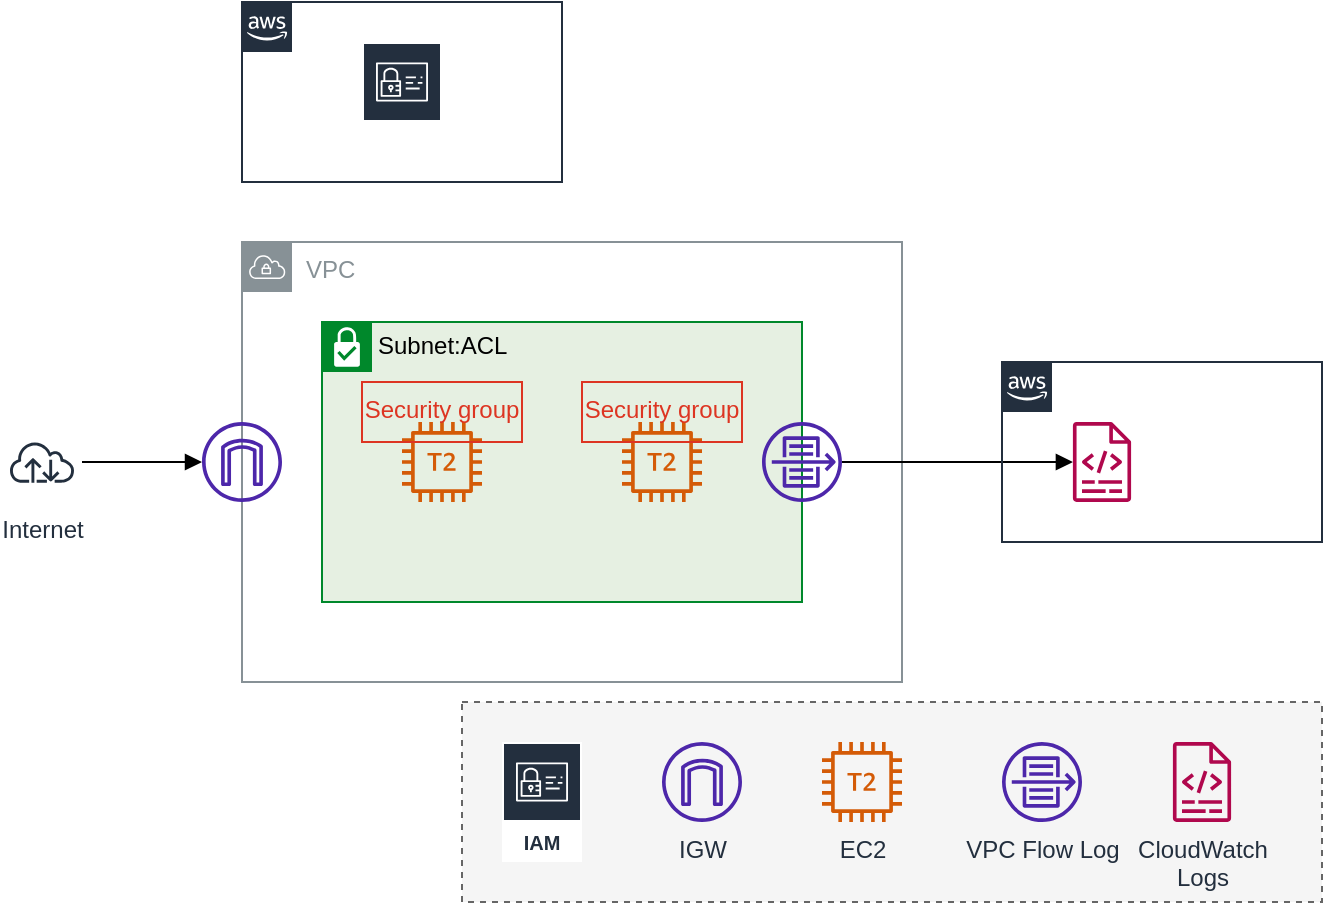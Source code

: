 <mxfile version="20.8.16" type="device"><diagram name="페이지-1" id="ZwZmVZWQJ-ZxWS9Eo1Qq"><mxGraphModel dx="1062" dy="877" grid="1" gridSize="10" guides="1" tooltips="1" connect="1" arrows="1" fold="1" page="1" pageScale="1" pageWidth="827" pageHeight="1169" math="0" shadow="0"><root><mxCell id="0"/><mxCell id="1" parent="0"/><mxCell id="3YoVDmdwNKGJS68jUYAv-22" value="Subnet:ACL" style="shape=mxgraph.ibm.box;prType=subnet;fontStyle=0;verticalAlign=top;align=left;spacingLeft=32;spacingTop=4;fillColor=#E6F0E2;rounded=0;whiteSpace=wrap;html=1;strokeColor=#00882B;strokeWidth=1;dashed=0;container=1;spacing=-4;collapsible=0;expand=0;recursiveResize=0;" vertex="1" parent="1"><mxGeometry x="240" y="200" width="240" height="140" as="geometry"/></mxCell><mxCell id="3YoVDmdwNKGJS68jUYAv-1" value="VPC" style="sketch=0;outlineConnect=0;gradientColor=none;html=1;whiteSpace=wrap;fontSize=12;fontStyle=0;shape=mxgraph.aws4.group;grIcon=mxgraph.aws4.group_vpc;strokeColor=#879196;fillColor=none;verticalAlign=top;align=left;spacingLeft=30;fontColor=#879196;dashed=0;" vertex="1" parent="1"><mxGeometry x="200" y="160" width="330" height="220" as="geometry"/></mxCell><mxCell id="3YoVDmdwNKGJS68jUYAv-3" value="" style="rounded=0;whiteSpace=wrap;html=1;fillColor=#f5f5f5;fontColor=#333333;strokeColor=#666666;dashed=1;" vertex="1" parent="1"><mxGeometry x="310" y="390" width="430" height="100" as="geometry"/></mxCell><mxCell id="3YoVDmdwNKGJS68jUYAv-7" value="IAM" style="sketch=0;outlineConnect=0;fontColor=#232F3E;gradientColor=none;strokeColor=#ffffff;fillColor=#232F3E;dashed=0;verticalLabelPosition=middle;verticalAlign=bottom;align=center;html=1;whiteSpace=wrap;fontSize=10;fontStyle=1;spacing=3;shape=mxgraph.aws4.productIcon;prIcon=mxgraph.aws4.identity_and_access_management;" vertex="1" parent="1"><mxGeometry x="330" y="410" width="40" height="60" as="geometry"/></mxCell><mxCell id="3YoVDmdwNKGJS68jUYAv-8" value="" style="sketch=0;outlineConnect=0;fontColor=#232F3E;gradientColor=none;fillColor=#4D27AA;strokeColor=none;dashed=0;verticalLabelPosition=bottom;verticalAlign=top;align=center;html=1;fontSize=12;fontStyle=0;aspect=fixed;pointerEvents=1;shape=mxgraph.aws4.internet_gateway;" vertex="1" parent="1"><mxGeometry x="180" y="250" width="40" height="40" as="geometry"/></mxCell><mxCell id="3YoVDmdwNKGJS68jUYAv-10" value="EC2" style="sketch=0;outlineConnect=0;fontColor=#232F3E;gradientColor=none;fillColor=#D45B07;strokeColor=none;dashed=0;verticalLabelPosition=bottom;verticalAlign=top;align=center;html=1;fontSize=12;fontStyle=0;aspect=fixed;pointerEvents=1;shape=mxgraph.aws4.t2_instance;" vertex="1" parent="1"><mxGeometry x="490" y="410" width="40" height="40" as="geometry"/></mxCell><mxCell id="3YoVDmdwNKGJS68jUYAv-11" value="IGW" style="sketch=0;outlineConnect=0;fontColor=#232F3E;gradientColor=none;fillColor=#4D27AA;strokeColor=none;dashed=0;verticalLabelPosition=bottom;verticalAlign=top;align=center;html=1;fontSize=12;fontStyle=0;aspect=fixed;pointerEvents=1;shape=mxgraph.aws4.internet_gateway;" vertex="1" parent="1"><mxGeometry x="410" y="410" width="40" height="40" as="geometry"/></mxCell><mxCell id="3YoVDmdwNKGJS68jUYAv-12" value="" style="sketch=0;outlineConnect=0;fontColor=#232F3E;gradientColor=none;fillColor=#D45B07;strokeColor=none;dashed=0;verticalLabelPosition=bottom;verticalAlign=top;align=center;html=1;fontSize=12;fontStyle=0;aspect=fixed;pointerEvents=1;shape=mxgraph.aws4.t2_instance;" vertex="1" parent="1"><mxGeometry x="280" y="250" width="40" height="40" as="geometry"/></mxCell><mxCell id="3YoVDmdwNKGJS68jUYAv-13" value="" style="sketch=0;outlineConnect=0;fontColor=#232F3E;gradientColor=none;fillColor=#D45B07;strokeColor=none;dashed=0;verticalLabelPosition=bottom;verticalAlign=top;align=center;html=1;fontSize=12;fontStyle=0;aspect=fixed;pointerEvents=1;shape=mxgraph.aws4.t2_instance;" vertex="1" parent="1"><mxGeometry x="390" y="250" width="40" height="40" as="geometry"/></mxCell><mxCell id="3YoVDmdwNKGJS68jUYAv-14" value="Security group" style="fillColor=none;strokeColor=#DD3522;verticalAlign=top;fontStyle=0;fontColor=#DD3522;" vertex="1" parent="1"><mxGeometry x="260" y="230" width="80" height="30" as="geometry"/></mxCell><mxCell id="3YoVDmdwNKGJS68jUYAv-15" value="Security group" style="fillColor=none;strokeColor=#DD3522;verticalAlign=top;fontStyle=0;fontColor=#DD3522;" vertex="1" parent="1"><mxGeometry x="370" y="230" width="80" height="30" as="geometry"/></mxCell><mxCell id="3YoVDmdwNKGJS68jUYAv-25" style="edgeStyle=orthogonalEdgeStyle;rounded=0;orthogonalLoop=1;jettySize=auto;html=1;endArrow=block;endFill=1;" edge="1" parent="1" source="3YoVDmdwNKGJS68jUYAv-16" target="3YoVDmdwNKGJS68jUYAv-19"><mxGeometry relative="1" as="geometry"/></mxCell><mxCell id="3YoVDmdwNKGJS68jUYAv-16" value="" style="sketch=0;outlineConnect=0;fontColor=#232F3E;gradientColor=none;fillColor=#4D27AA;strokeColor=none;dashed=0;verticalLabelPosition=bottom;verticalAlign=top;align=center;html=1;fontSize=12;fontStyle=0;aspect=fixed;pointerEvents=1;shape=mxgraph.aws4.flow_logs;" vertex="1" parent="1"><mxGeometry x="460" y="250" width="40" height="40" as="geometry"/></mxCell><mxCell id="3YoVDmdwNKGJS68jUYAv-17" value="VPC Flow Log" style="sketch=0;outlineConnect=0;fontColor=#232F3E;gradientColor=none;fillColor=#4D27AA;strokeColor=none;dashed=0;verticalLabelPosition=bottom;verticalAlign=top;align=center;html=1;fontSize=12;fontStyle=0;aspect=fixed;pointerEvents=1;shape=mxgraph.aws4.flow_logs;" vertex="1" parent="1"><mxGeometry x="580" y="410" width="40" height="40" as="geometry"/></mxCell><mxCell id="3YoVDmdwNKGJS68jUYAv-18" value="CloudWatch &lt;br&gt;Logs" style="sketch=0;outlineConnect=0;fontColor=#232F3E;gradientColor=none;fillColor=#B0084D;strokeColor=none;dashed=0;verticalLabelPosition=bottom;verticalAlign=top;align=center;html=1;fontSize=12;fontStyle=0;pointerEvents=1;shape=mxgraph.aws4.logs;" vertex="1" parent="1"><mxGeometry x="660" y="410" width="40" height="40" as="geometry"/></mxCell><mxCell id="3YoVDmdwNKGJS68jUYAv-20" value="" style="points=[[0,0],[0.25,0],[0.5,0],[0.75,0],[1,0],[1,0.25],[1,0.5],[1,0.75],[1,1],[0.75,1],[0.5,1],[0.25,1],[0,1],[0,0.75],[0,0.5],[0,0.25]];outlineConnect=0;gradientColor=none;html=1;whiteSpace=wrap;fontSize=12;fontStyle=0;container=1;pointerEvents=0;collapsible=0;recursiveResize=0;shape=mxgraph.aws4.group;grIcon=mxgraph.aws4.group_aws_cloud_alt;strokeColor=#232F3E;fillColor=none;verticalAlign=top;align=left;spacingLeft=30;fontColor=#232F3E;dashed=0;" vertex="1" parent="1"><mxGeometry x="200" y="40" width="160" height="90" as="geometry"/></mxCell><mxCell id="3YoVDmdwNKGJS68jUYAv-9" value="" style="sketch=0;outlineConnect=0;fontColor=#232F3E;gradientColor=none;strokeColor=#ffffff;fillColor=#232F3E;dashed=0;verticalLabelPosition=middle;verticalAlign=bottom;align=center;html=1;whiteSpace=wrap;fontSize=10;fontStyle=1;spacing=3;shape=mxgraph.aws4.productIcon;prIcon=mxgraph.aws4.identity_and_access_management;" vertex="1" parent="3YoVDmdwNKGJS68jUYAv-20"><mxGeometry x="60" y="20" width="40" height="60" as="geometry"/></mxCell><mxCell id="3YoVDmdwNKGJS68jUYAv-21" value="" style="points=[[0,0],[0.25,0],[0.5,0],[0.75,0],[1,0],[1,0.25],[1,0.5],[1,0.75],[1,1],[0.75,1],[0.5,1],[0.25,1],[0,1],[0,0.75],[0,0.5],[0,0.25]];outlineConnect=0;gradientColor=none;html=1;whiteSpace=wrap;fontSize=12;fontStyle=0;container=1;pointerEvents=0;collapsible=0;recursiveResize=0;shape=mxgraph.aws4.group;grIcon=mxgraph.aws4.group_aws_cloud_alt;strokeColor=#232F3E;fillColor=none;verticalAlign=top;align=left;spacingLeft=30;fontColor=#232F3E;dashed=0;" vertex="1" parent="1"><mxGeometry x="580" y="220" width="160" height="90" as="geometry"/></mxCell><mxCell id="3YoVDmdwNKGJS68jUYAv-19" value="" style="sketch=0;outlineConnect=0;fontColor=#232F3E;gradientColor=none;fillColor=#B0084D;strokeColor=none;dashed=0;verticalLabelPosition=bottom;verticalAlign=top;align=center;html=1;fontSize=12;fontStyle=0;pointerEvents=1;shape=mxgraph.aws4.logs;" vertex="1" parent="3YoVDmdwNKGJS68jUYAv-21"><mxGeometry x="30" y="30" width="40" height="40" as="geometry"/></mxCell><mxCell id="3YoVDmdwNKGJS68jUYAv-24" style="edgeStyle=orthogonalEdgeStyle;rounded=0;orthogonalLoop=1;jettySize=auto;html=1;endArrow=block;endFill=1;" edge="1" parent="1" source="3YoVDmdwNKGJS68jUYAv-23" target="3YoVDmdwNKGJS68jUYAv-8"><mxGeometry relative="1" as="geometry"/></mxCell><mxCell id="3YoVDmdwNKGJS68jUYAv-23" value="Internet" style="sketch=0;outlineConnect=0;fontColor=#232F3E;gradientColor=none;strokeColor=#232F3E;fillColor=#ffffff;dashed=0;verticalLabelPosition=bottom;verticalAlign=top;align=center;html=1;fontSize=12;fontStyle=0;aspect=fixed;shape=mxgraph.aws4.resourceIcon;resIcon=mxgraph.aws4.internet;" vertex="1" parent="1"><mxGeometry x="80" y="250" width="40" height="40" as="geometry"/></mxCell></root></mxGraphModel></diagram></mxfile>